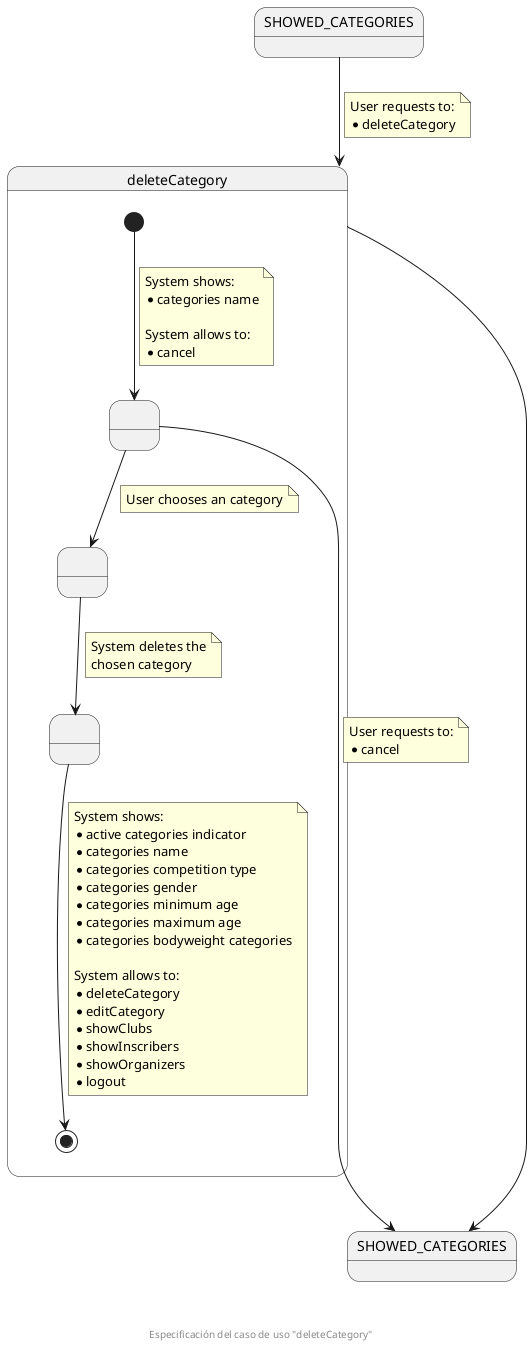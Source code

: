 @startuml
state SHOWED_CATEGORIES
state "SHOWED_CATEGORIES" as SHOWED_CATEGORIES_F
state deleteCategory {
  state " " as SHOWED_CATEGORIES_TO_BE_DELETED
  state " " as CHOSEN_CATEGORY
  state " " as CATEGORY_DELETED

  [*] --> SHOWED_CATEGORIES_TO_BE_DELETED
  note on link
    System shows:
    * categories name

    System allows to:
    * cancel
  end note
  
  SHOWED_CATEGORIES_TO_BE_DELETED --> CHOSEN_CATEGORY
  note on link
    User chooses an category
  end note

  SHOWED_CATEGORIES_TO_BE_DELETED -down-> SHOWED_CATEGORIES_F
  note on link
    User requests to:
    * cancel
  end note

  CHOSEN_CATEGORY --> CATEGORY_DELETED
  note on link
    System deletes the
    chosen category
  end note

  CATEGORY_DELETED --> [*]
  note on link
    System shows:
    * active categories indicator
    * categories name
    * categories competition type
    * categories gender
    * categories minimum age
    * categories maximum age
    * categories bodyweight categories

    System allows to:
    * deleteCategory
    * editCategory
    * showClubs
    * showInscribers
    * showOrganizers
    * logout
  end note
}

SHOWED_CATEGORIES --> deleteCategory
note on link
  User requests to:
  * deleteCategory
end note

deleteCategory ------> SHOWED_CATEGORIES_F

footer \n\n\n Especificación del caso de uso "deleteCategory"
@enduml
